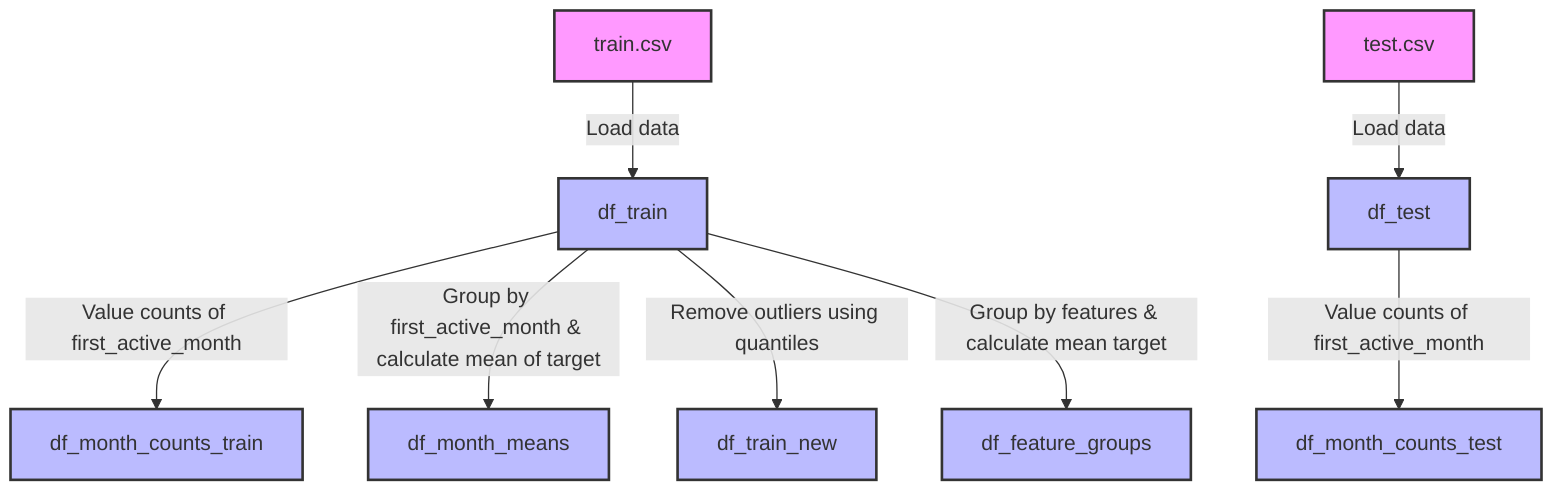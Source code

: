 flowchart TD
    %% Data Sources
    A["train.csv"] -->|"Load data"| B[df_train]
    C["test.csv"] -->|"Load data"| D[df_test]

    %% Data Exploration and Processing
    B -->|"Value counts of first_active_month"| E[df_month_counts_train]
    D -->|"Value counts of first_active_month"| F[df_month_counts_test]
    B -->|"Group by first_active_month & calculate mean of target"| G[df_month_means]

    %% Data Cleaning
    B -->|"Remove outliers using quantiles"| H[df_train_new]

    %% Feature Analysis
    B -->|"Group by features & calculate mean target"| I[df_feature_groups]

    %% Comments for each node
    classDef dataSource fill:#f9f,stroke:#333,stroke-width:2px;
    classDef dataVar fill:#bbf,stroke:#333,stroke-width:2px;
    class A,C dataSource;
    class B,D,E,F,G,H,I dataVar;
    %% A & C: represent the data sources train.csv and test.csv, respectively.
    %% B & D: represent the DataFrames loaded with training and testing data.
    %% E & F: represent the DataFrames for first active month counts for train and test data.
    %% G: represents the mean target per first active month for train data.
    %% H: represents cleaned train data after outlier removal.
    %% I: represents feature group analysis data with mean targets by features.